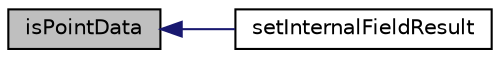digraph "isPointData"
{
  bgcolor="transparent";
  edge [fontname="Helvetica",fontsize="10",labelfontname="Helvetica",labelfontsize="10"];
  node [fontname="Helvetica",fontsize="10",shape=record];
  rankdir="LR";
  Node1 [label="isPointData",height=0.2,width=0.4,color="black", fillcolor="grey75", style="filled" fontcolor="black"];
  Node1 -> Node2 [dir="back",color="midnightblue",fontsize="10",style="solid",fontname="Helvetica"];
  Node2 [label="setInternalFieldResult",height=0.2,width=0.4,color="black",URL="$classFoam_1_1expressions_1_1volumeExpr_1_1parseDriver.html#acc68d3e0f1114054d6127d3ea6fdd5ac",tooltip="Deep-copy the internalField as a result. "];
}
